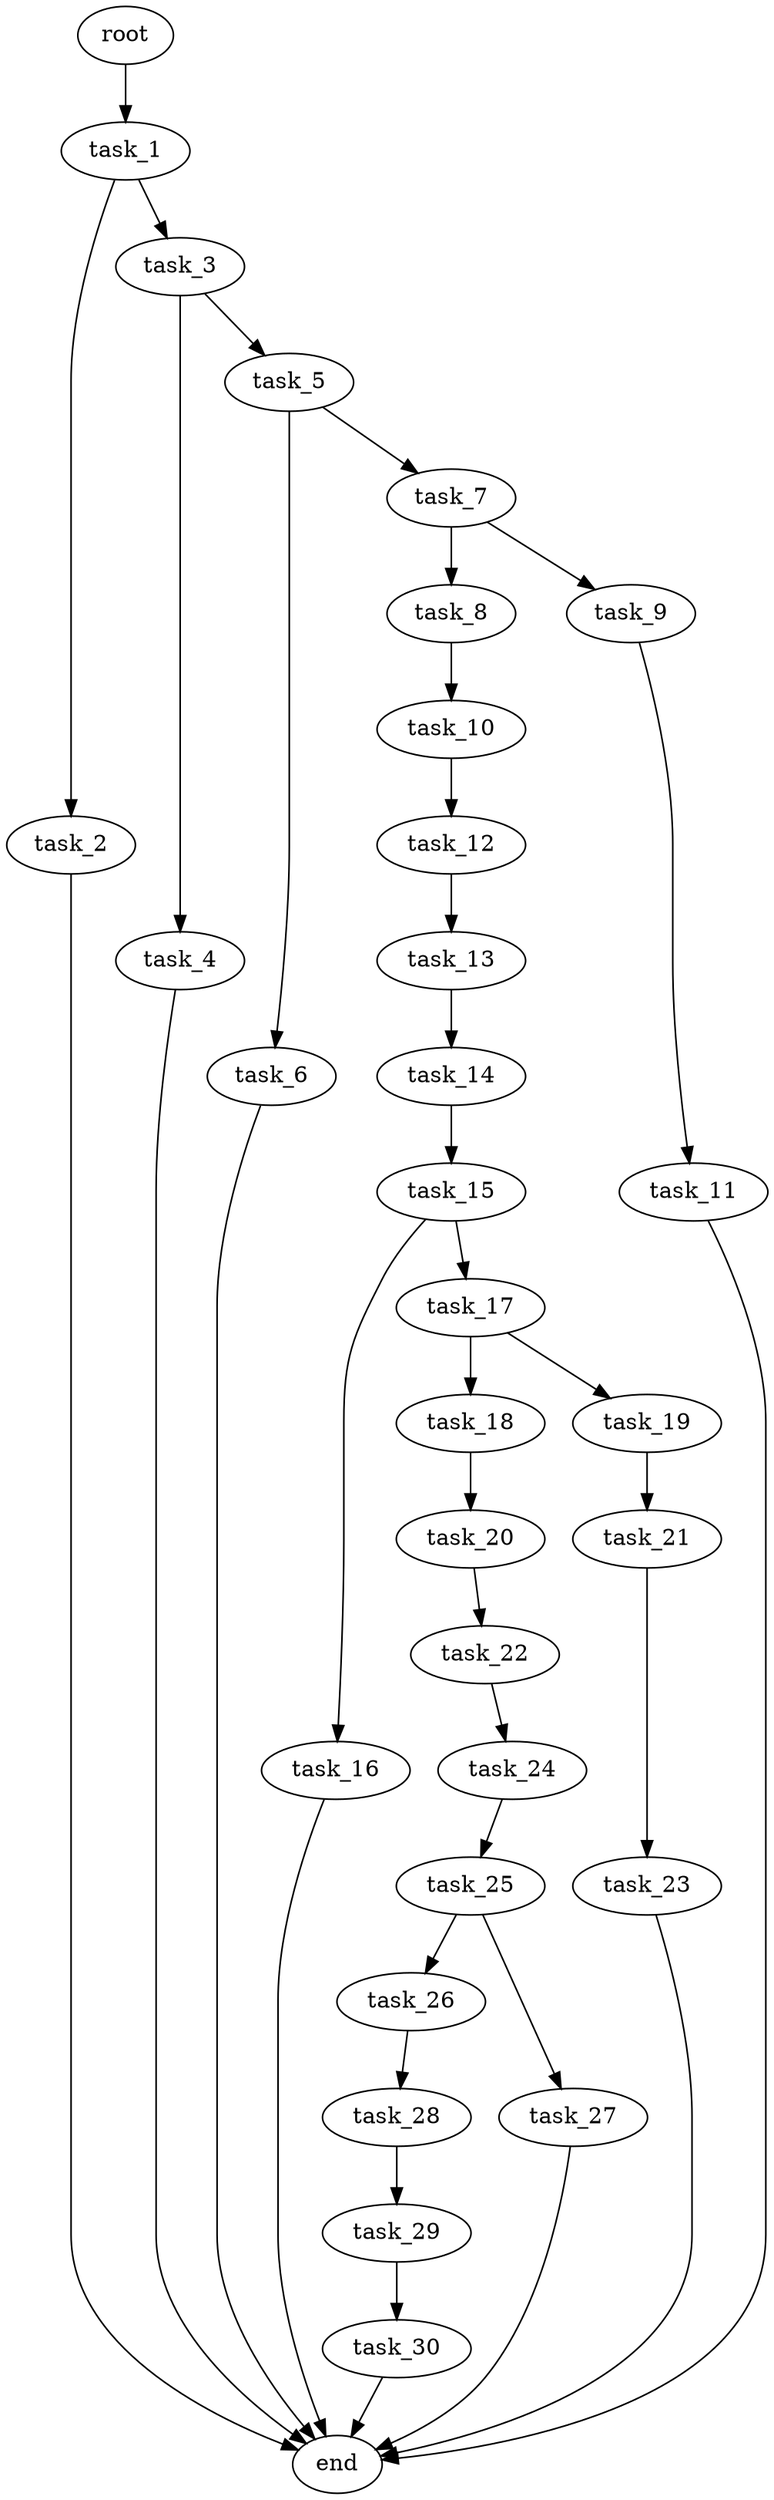 digraph G {
  root [size="0.000000e+00"];
  task_1 [size="4.585034e+10"];
  task_2 [size="6.641774e+10"];
  task_3 [size="3.582869e+10"];
  task_4 [size="6.342435e+09"];
  task_5 [size="5.344710e+10"];
  task_6 [size="2.179082e+10"];
  task_7 [size="4.297001e+10"];
  task_8 [size="2.119303e+10"];
  task_9 [size="2.686100e+10"];
  task_10 [size="8.283608e+10"];
  task_11 [size="3.378214e+10"];
  task_12 [size="5.779758e+10"];
  task_13 [size="5.661855e+10"];
  task_14 [size="4.853894e+10"];
  task_15 [size="3.438052e+10"];
  task_16 [size="6.825837e+10"];
  task_17 [size="4.850442e+09"];
  task_18 [size="9.966478e+09"];
  task_19 [size="7.839114e+10"];
  task_20 [size="4.596358e+10"];
  task_21 [size="1.243248e+10"];
  task_22 [size="8.576658e+10"];
  task_23 [size="4.413418e+10"];
  task_24 [size="7.758639e+07"];
  task_25 [size="9.580360e+10"];
  task_26 [size="2.023980e+10"];
  task_27 [size="6.886230e+10"];
  task_28 [size="1.319999e+10"];
  task_29 [size="6.500322e+10"];
  task_30 [size="1.590616e+10"];
  end [size="0.000000e+00"];

  root -> task_1 [size="1.000000e-12"];
  task_1 -> task_2 [size="6.641774e+08"];
  task_1 -> task_3 [size="3.582869e+08"];
  task_2 -> end [size="1.000000e-12"];
  task_3 -> task_4 [size="6.342435e+07"];
  task_3 -> task_5 [size="5.344710e+08"];
  task_4 -> end [size="1.000000e-12"];
  task_5 -> task_6 [size="2.179082e+08"];
  task_5 -> task_7 [size="4.297001e+08"];
  task_6 -> end [size="1.000000e-12"];
  task_7 -> task_8 [size="2.119303e+08"];
  task_7 -> task_9 [size="2.686100e+08"];
  task_8 -> task_10 [size="8.283608e+08"];
  task_9 -> task_11 [size="3.378214e+08"];
  task_10 -> task_12 [size="5.779758e+08"];
  task_11 -> end [size="1.000000e-12"];
  task_12 -> task_13 [size="5.661855e+08"];
  task_13 -> task_14 [size="4.853894e+08"];
  task_14 -> task_15 [size="3.438052e+08"];
  task_15 -> task_16 [size="6.825837e+08"];
  task_15 -> task_17 [size="4.850442e+07"];
  task_16 -> end [size="1.000000e-12"];
  task_17 -> task_18 [size="9.966478e+07"];
  task_17 -> task_19 [size="7.839114e+08"];
  task_18 -> task_20 [size="4.596358e+08"];
  task_19 -> task_21 [size="1.243248e+08"];
  task_20 -> task_22 [size="8.576658e+08"];
  task_21 -> task_23 [size="4.413418e+08"];
  task_22 -> task_24 [size="7.758639e+05"];
  task_23 -> end [size="1.000000e-12"];
  task_24 -> task_25 [size="9.580360e+08"];
  task_25 -> task_26 [size="2.023980e+08"];
  task_25 -> task_27 [size="6.886230e+08"];
  task_26 -> task_28 [size="1.319999e+08"];
  task_27 -> end [size="1.000000e-12"];
  task_28 -> task_29 [size="6.500322e+08"];
  task_29 -> task_30 [size="1.590616e+08"];
  task_30 -> end [size="1.000000e-12"];
}
